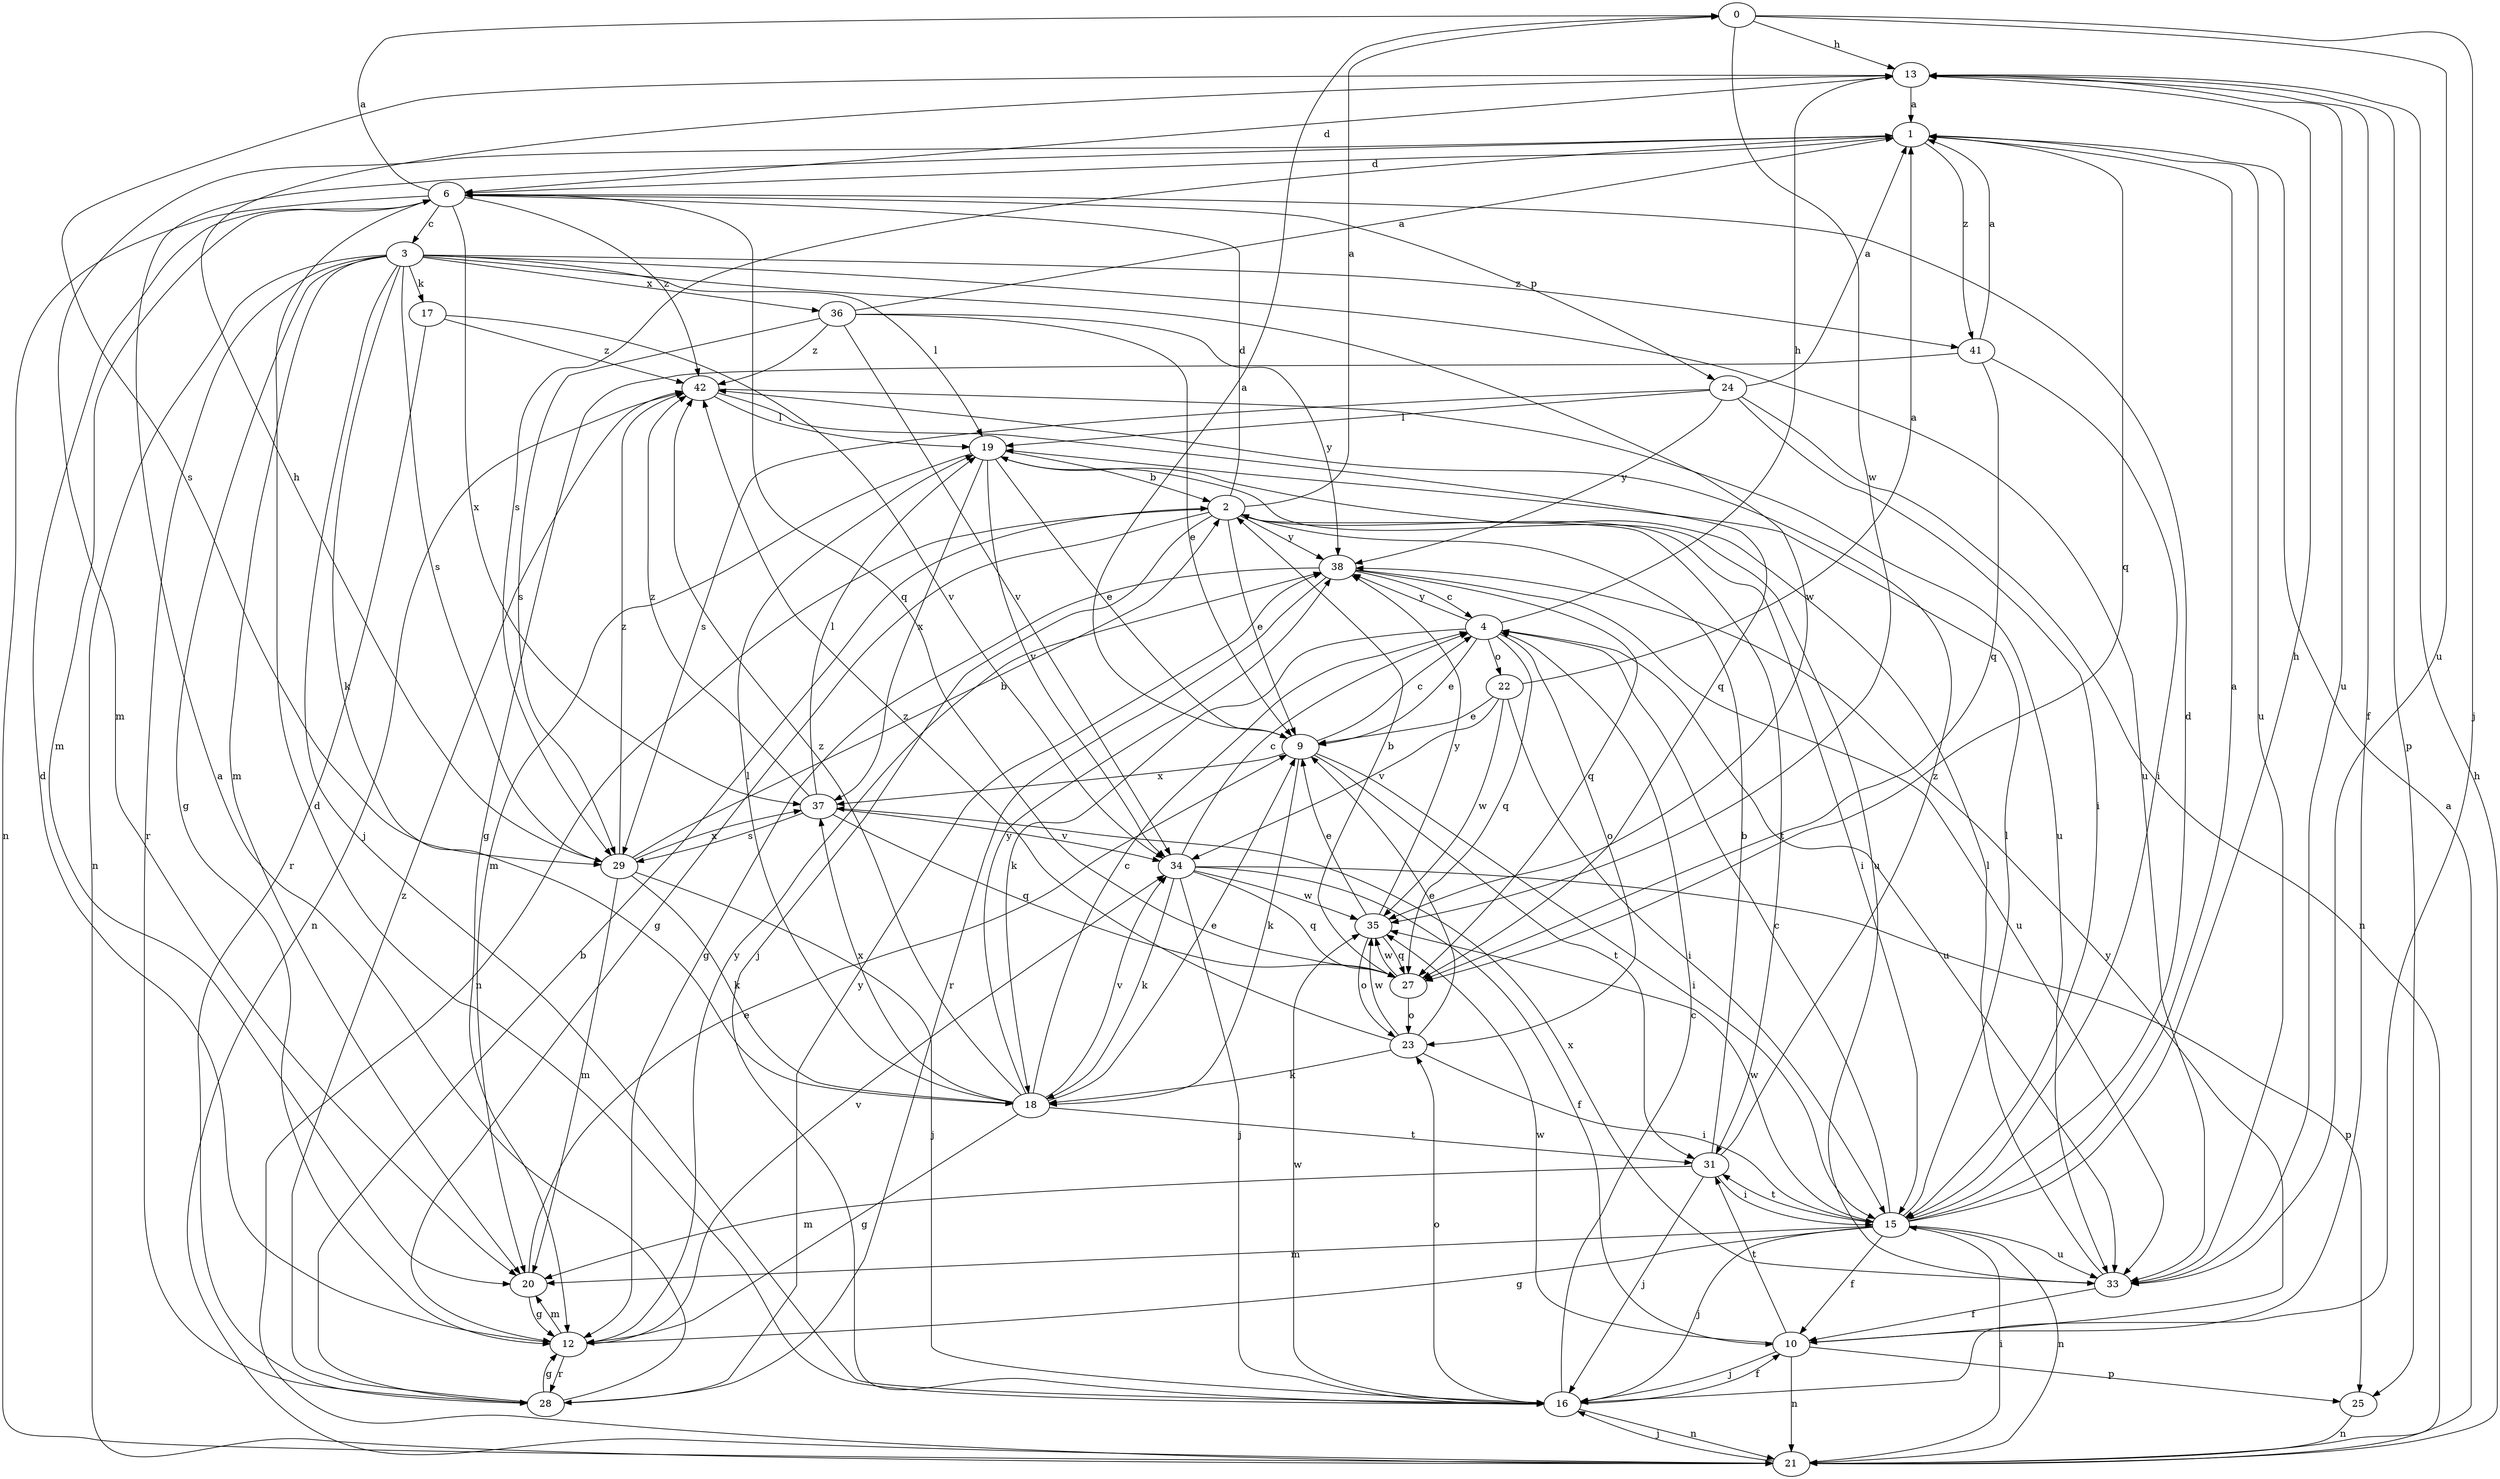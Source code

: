 strict digraph  {
0;
1;
2;
3;
4;
6;
9;
10;
12;
13;
15;
16;
17;
18;
19;
20;
21;
22;
23;
24;
25;
27;
28;
29;
31;
33;
34;
35;
36;
37;
38;
41;
42;
0 -> 13  [label=h];
0 -> 16  [label=j];
0 -> 33  [label=u];
0 -> 35  [label=w];
1 -> 6  [label=d];
1 -> 20  [label=m];
1 -> 27  [label=q];
1 -> 29  [label=s];
1 -> 33  [label=u];
1 -> 41  [label=z];
2 -> 0  [label=a];
2 -> 6  [label=d];
2 -> 9  [label=e];
2 -> 12  [label=g];
2 -> 15  [label=i];
2 -> 16  [label=j];
2 -> 21  [label=n];
2 -> 31  [label=t];
2 -> 38  [label=y];
3 -> 12  [label=g];
3 -> 16  [label=j];
3 -> 17  [label=k];
3 -> 18  [label=k];
3 -> 19  [label=l];
3 -> 20  [label=m];
3 -> 21  [label=n];
3 -> 28  [label=r];
3 -> 29  [label=s];
3 -> 33  [label=u];
3 -> 35  [label=w];
3 -> 36  [label=x];
3 -> 41  [label=z];
4 -> 9  [label=e];
4 -> 13  [label=h];
4 -> 18  [label=k];
4 -> 22  [label=o];
4 -> 23  [label=o];
4 -> 27  [label=q];
4 -> 33  [label=u];
4 -> 38  [label=y];
6 -> 0  [label=a];
6 -> 3  [label=c];
6 -> 20  [label=m];
6 -> 21  [label=n];
6 -> 24  [label=p];
6 -> 27  [label=q];
6 -> 37  [label=x];
6 -> 42  [label=z];
9 -> 0  [label=a];
9 -> 4  [label=c];
9 -> 15  [label=i];
9 -> 18  [label=k];
9 -> 31  [label=t];
9 -> 37  [label=x];
10 -> 16  [label=j];
10 -> 21  [label=n];
10 -> 25  [label=p];
10 -> 31  [label=t];
10 -> 35  [label=w];
10 -> 38  [label=y];
12 -> 6  [label=d];
12 -> 20  [label=m];
12 -> 28  [label=r];
12 -> 34  [label=v];
12 -> 38  [label=y];
13 -> 1  [label=a];
13 -> 6  [label=d];
13 -> 10  [label=f];
13 -> 25  [label=p];
13 -> 29  [label=s];
13 -> 33  [label=u];
15 -> 1  [label=a];
15 -> 4  [label=c];
15 -> 6  [label=d];
15 -> 10  [label=f];
15 -> 12  [label=g];
15 -> 13  [label=h];
15 -> 16  [label=j];
15 -> 19  [label=l];
15 -> 20  [label=m];
15 -> 21  [label=n];
15 -> 31  [label=t];
15 -> 33  [label=u];
15 -> 35  [label=w];
16 -> 4  [label=c];
16 -> 6  [label=d];
16 -> 10  [label=f];
16 -> 21  [label=n];
16 -> 23  [label=o];
16 -> 35  [label=w];
17 -> 28  [label=r];
17 -> 34  [label=v];
17 -> 42  [label=z];
18 -> 4  [label=c];
18 -> 9  [label=e];
18 -> 12  [label=g];
18 -> 19  [label=l];
18 -> 31  [label=t];
18 -> 34  [label=v];
18 -> 37  [label=x];
18 -> 38  [label=y];
18 -> 42  [label=z];
19 -> 2  [label=b];
19 -> 9  [label=e];
19 -> 20  [label=m];
19 -> 33  [label=u];
19 -> 34  [label=v];
19 -> 37  [label=x];
20 -> 9  [label=e];
20 -> 12  [label=g];
21 -> 1  [label=a];
21 -> 13  [label=h];
21 -> 15  [label=i];
21 -> 16  [label=j];
22 -> 1  [label=a];
22 -> 9  [label=e];
22 -> 15  [label=i];
22 -> 34  [label=v];
22 -> 35  [label=w];
23 -> 9  [label=e];
23 -> 15  [label=i];
23 -> 18  [label=k];
23 -> 35  [label=w];
23 -> 42  [label=z];
24 -> 1  [label=a];
24 -> 15  [label=i];
24 -> 19  [label=l];
24 -> 21  [label=n];
24 -> 29  [label=s];
24 -> 38  [label=y];
25 -> 21  [label=n];
27 -> 2  [label=b];
27 -> 23  [label=o];
27 -> 35  [label=w];
28 -> 1  [label=a];
28 -> 2  [label=b];
28 -> 12  [label=g];
28 -> 38  [label=y];
28 -> 42  [label=z];
29 -> 2  [label=b];
29 -> 13  [label=h];
29 -> 16  [label=j];
29 -> 18  [label=k];
29 -> 20  [label=m];
29 -> 37  [label=x];
29 -> 42  [label=z];
31 -> 2  [label=b];
31 -> 15  [label=i];
31 -> 16  [label=j];
31 -> 20  [label=m];
31 -> 42  [label=z];
33 -> 10  [label=f];
33 -> 19  [label=l];
33 -> 37  [label=x];
34 -> 4  [label=c];
34 -> 10  [label=f];
34 -> 16  [label=j];
34 -> 18  [label=k];
34 -> 25  [label=p];
34 -> 27  [label=q];
34 -> 35  [label=w];
35 -> 9  [label=e];
35 -> 23  [label=o];
35 -> 27  [label=q];
35 -> 38  [label=y];
36 -> 1  [label=a];
36 -> 9  [label=e];
36 -> 29  [label=s];
36 -> 34  [label=v];
36 -> 38  [label=y];
36 -> 42  [label=z];
37 -> 19  [label=l];
37 -> 27  [label=q];
37 -> 29  [label=s];
37 -> 34  [label=v];
37 -> 42  [label=z];
38 -> 4  [label=c];
38 -> 12  [label=g];
38 -> 27  [label=q];
38 -> 28  [label=r];
38 -> 33  [label=u];
41 -> 1  [label=a];
41 -> 12  [label=g];
41 -> 15  [label=i];
41 -> 27  [label=q];
42 -> 19  [label=l];
42 -> 21  [label=n];
42 -> 27  [label=q];
42 -> 33  [label=u];
}

